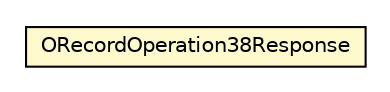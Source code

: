 #!/usr/local/bin/dot
#
# Class diagram 
# Generated by UMLGraph version R5_6-24-gf6e263 (http://www.umlgraph.org/)
#

digraph G {
	edge [fontname="Helvetica",fontsize=10,labelfontname="Helvetica",labelfontsize=10];
	node [fontname="Helvetica",fontsize=10,shape=plaintext];
	nodesep=0.25;
	ranksep=0.5;
	// com.orientechnologies.orient.client.remote.message.tx.ORecordOperation38Response
	c5607890 [label=<<table title="com.orientechnologies.orient.client.remote.message.tx.ORecordOperation38Response" border="0" cellborder="1" cellspacing="0" cellpadding="2" port="p" bgcolor="lemonChiffon" href="./ORecordOperation38Response.html">
		<tr><td><table border="0" cellspacing="0" cellpadding="1">
<tr><td align="center" balign="center"> ORecordOperation38Response </td></tr>
		</table></td></tr>
		</table>>, URL="./ORecordOperation38Response.html", fontname="Helvetica", fontcolor="black", fontsize=10.0];
}

